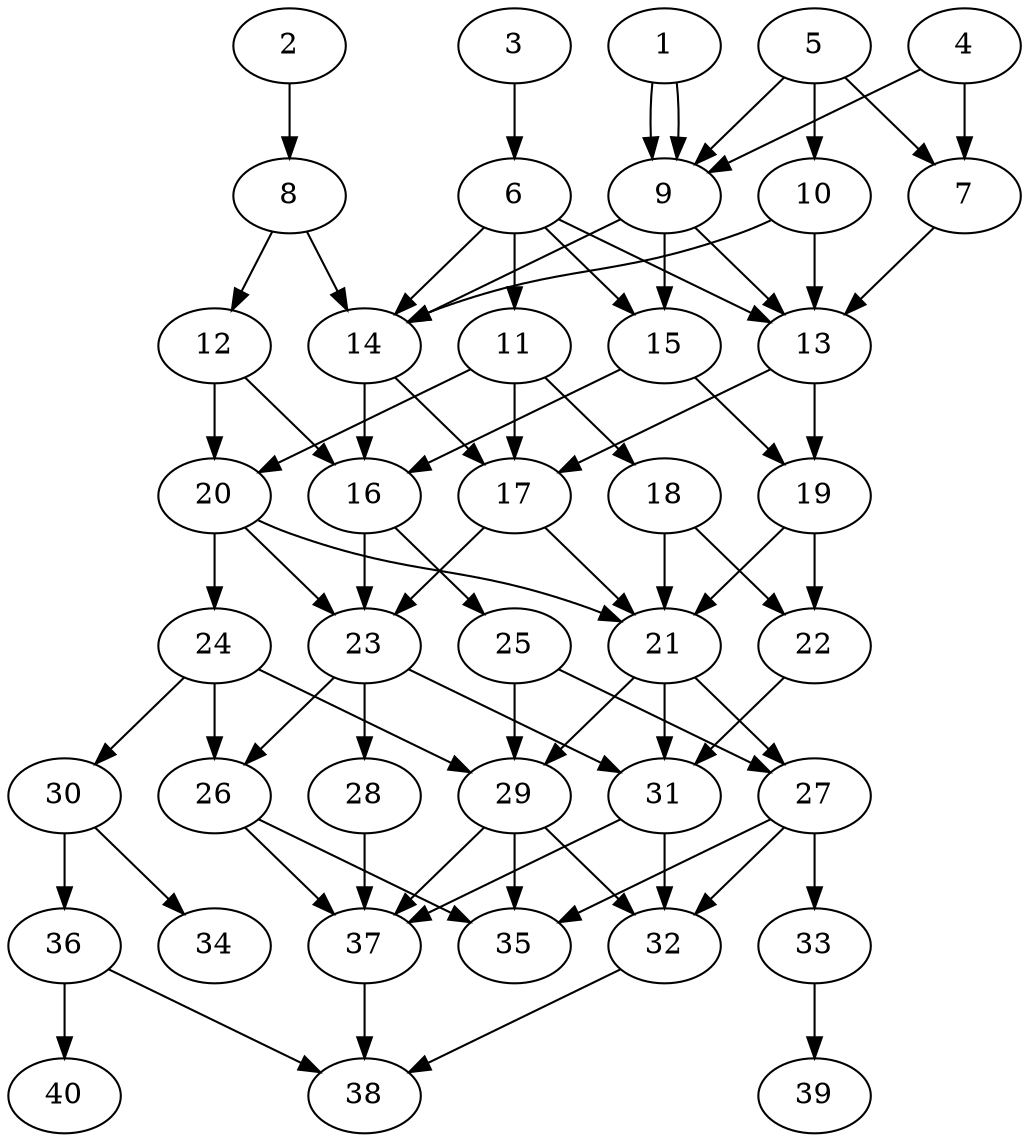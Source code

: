 // DAG automatically generated by daggen at Thu Oct  3 14:06:49 2019
// ./daggen --dot -n 40 --ccr 0.4 --fat 0.5 --regular 0.7 --density 0.7 --mindata 5242880 --maxdata 52428800 
digraph G {
  1 [size="114432000", alpha="0.14", expect_size="45772800"] 
  1 -> 9 [size ="45772800"]
  1 -> 9 [size ="45772800"]
  2 [size="70412800", alpha="0.17", expect_size="28165120"] 
  2 -> 8 [size ="28165120"]
  3 [size="79050240", alpha="0.13", expect_size="31620096"] 
  3 -> 6 [size ="31620096"]
  4 [size="84759040", alpha="0.10", expect_size="33903616"] 
  4 -> 7 [size ="33903616"]
  4 -> 9 [size ="33903616"]
  5 [size="125867520", alpha="0.14", expect_size="50347008"] 
  5 -> 7 [size ="50347008"]
  5 -> 9 [size ="50347008"]
  5 -> 10 [size ="50347008"]
  6 [size="67781120", alpha="0.08", expect_size="27112448"] 
  6 -> 11 [size ="27112448"]
  6 -> 13 [size ="27112448"]
  6 -> 14 [size ="27112448"]
  6 -> 15 [size ="27112448"]
  7 [size="112716800", alpha="0.10", expect_size="45086720"] 
  7 -> 13 [size ="45086720"]
  8 [size="113932800", alpha="0.18", expect_size="45573120"] 
  8 -> 12 [size ="45573120"]
  8 -> 14 [size ="45573120"]
  9 [size="52922880", alpha="0.04", expect_size="21169152"] 
  9 -> 13 [size ="21169152"]
  9 -> 14 [size ="21169152"]
  9 -> 15 [size ="21169152"]
  10 [size="108334080", alpha="0.15", expect_size="43333632"] 
  10 -> 13 [size ="43333632"]
  10 -> 14 [size ="43333632"]
  11 [size="46394880", alpha="0.12", expect_size="18557952"] 
  11 -> 17 [size ="18557952"]
  11 -> 18 [size ="18557952"]
  11 -> 20 [size ="18557952"]
  12 [size="126732800", alpha="0.07", expect_size="50693120"] 
  12 -> 16 [size ="50693120"]
  12 -> 20 [size ="50693120"]
  13 [size="110958080", alpha="0.19", expect_size="44383232"] 
  13 -> 17 [size ="44383232"]
  13 -> 19 [size ="44383232"]
  14 [size="72048640", alpha="0.16", expect_size="28819456"] 
  14 -> 16 [size ="28819456"]
  14 -> 17 [size ="28819456"]
  15 [size="13294080", alpha="0.09", expect_size="5317632"] 
  15 -> 16 [size ="5317632"]
  15 -> 19 [size ="5317632"]
  16 [size="93688320", alpha="0.01", expect_size="37475328"] 
  16 -> 23 [size ="37475328"]
  16 -> 25 [size ="37475328"]
  17 [size="22054400", alpha="0.13", expect_size="8821760"] 
  17 -> 21 [size ="8821760"]
  17 -> 23 [size ="8821760"]
  18 [size="81226240", alpha="0.06", expect_size="32490496"] 
  18 -> 21 [size ="32490496"]
  18 -> 22 [size ="32490496"]
  19 [size="67714560", alpha="0.07", expect_size="27085824"] 
  19 -> 21 [size ="27085824"]
  19 -> 22 [size ="27085824"]
  20 [size="92907520", alpha="0.18", expect_size="37163008"] 
  20 -> 21 [size ="37163008"]
  20 -> 23 [size ="37163008"]
  20 -> 24 [size ="37163008"]
  21 [size="61992960", alpha="0.06", expect_size="24797184"] 
  21 -> 27 [size ="24797184"]
  21 -> 29 [size ="24797184"]
  21 -> 31 [size ="24797184"]
  22 [size="16890880", alpha="0.04", expect_size="6756352"] 
  22 -> 31 [size ="6756352"]
  23 [size="58557440", alpha="0.14", expect_size="23422976"] 
  23 -> 26 [size ="23422976"]
  23 -> 28 [size ="23422976"]
  23 -> 31 [size ="23422976"]
  24 [size="53048320", alpha="0.15", expect_size="21219328"] 
  24 -> 26 [size ="21219328"]
  24 -> 29 [size ="21219328"]
  24 -> 30 [size ="21219328"]
  25 [size="27225600", alpha="0.16", expect_size="10890240"] 
  25 -> 27 [size ="10890240"]
  25 -> 29 [size ="10890240"]
  26 [size="80192000", alpha="0.06", expect_size="32076800"] 
  26 -> 35 [size ="32076800"]
  26 -> 37 [size ="32076800"]
  27 [size="84034560", alpha="0.12", expect_size="33613824"] 
  27 -> 32 [size ="33613824"]
  27 -> 33 [size ="33613824"]
  27 -> 35 [size ="33613824"]
  28 [size="40384000", alpha="0.16", expect_size="16153600"] 
  28 -> 37 [size ="16153600"]
  29 [size="75712000", alpha="0.07", expect_size="30284800"] 
  29 -> 32 [size ="30284800"]
  29 -> 35 [size ="30284800"]
  29 -> 37 [size ="30284800"]
  30 [size="115061760", alpha="0.13", expect_size="46024704"] 
  30 -> 34 [size ="46024704"]
  30 -> 36 [size ="46024704"]
  31 [size="102635520", alpha="0.06", expect_size="41054208"] 
  31 -> 32 [size ="41054208"]
  31 -> 37 [size ="41054208"]
  32 [size="21790720", alpha="0.17", expect_size="8716288"] 
  32 -> 38 [size ="8716288"]
  33 [size="47802880", alpha="0.06", expect_size="19121152"] 
  33 -> 39 [size ="19121152"]
  34 [size="128647680", alpha="0.04", expect_size="51459072"] 
  35 [size="100055040", alpha="0.02", expect_size="40022016"] 
  36 [size="74780160", alpha="0.14", expect_size="29912064"] 
  36 -> 38 [size ="29912064"]
  36 -> 40 [size ="29912064"]
  37 [size="107502080", alpha="0.07", expect_size="43000832"] 
  37 -> 38 [size ="43000832"]
  38 [size="61903360", alpha="0.12", expect_size="24761344"] 
  39 [size="38807040", alpha="0.06", expect_size="15522816"] 
  40 [size="78028800", alpha="0.14", expect_size="31211520"] 
}
